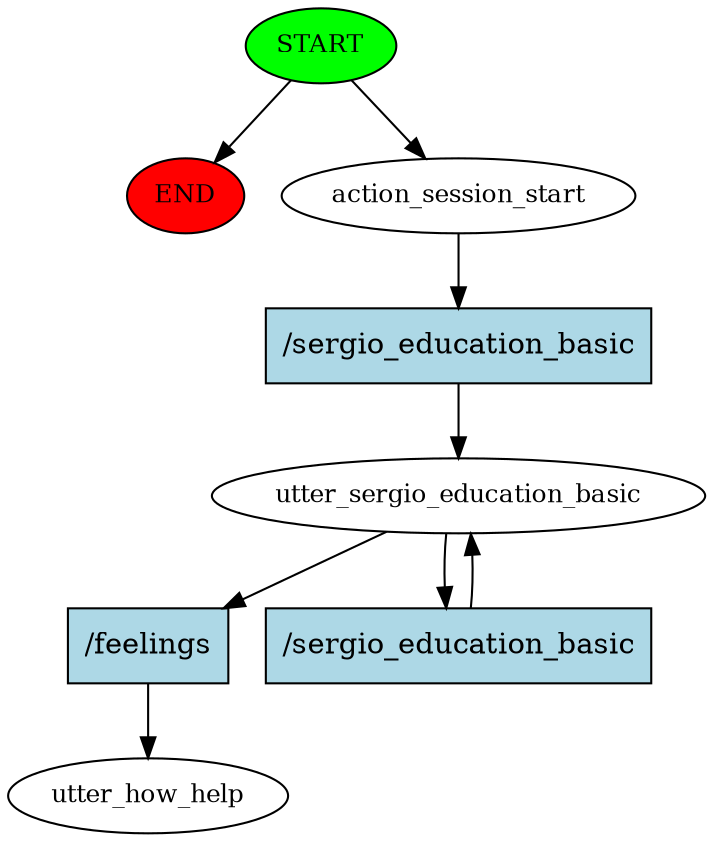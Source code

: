 digraph  {
0 [class="start active", fillcolor=green, fontsize=12, label=START, style=filled];
"-1" [class=end, fillcolor=red, fontsize=12, label=END, style=filled];
1 [class=active, fontsize=12, label=action_session_start];
2 [class=active, fontsize=12, label=utter_sergio_education_basic];
4 [class="dashed active", fontsize=12, label=utter_how_help];
5 [class="intent active", fillcolor=lightblue, label="/sergio_education_basic", shape=rect, style=filled];
6 [class="intent active", fillcolor=lightblue, label="/feelings", shape=rect, style=filled];
7 [class="intent active", fillcolor=lightblue, label="/sergio_education_basic", shape=rect, style=filled];
0 -> "-1"  [class="", key=NONE, label=""];
0 -> 1  [class=active, key=NONE, label=""];
1 -> 5  [class=active, key=0];
2 -> 6  [class=active, key=0];
2 -> 7  [class=active, key=0];
5 -> 2  [class=active, key=0];
6 -> 4  [class=active, key=0];
7 -> 2  [class=active, key=0];
}
